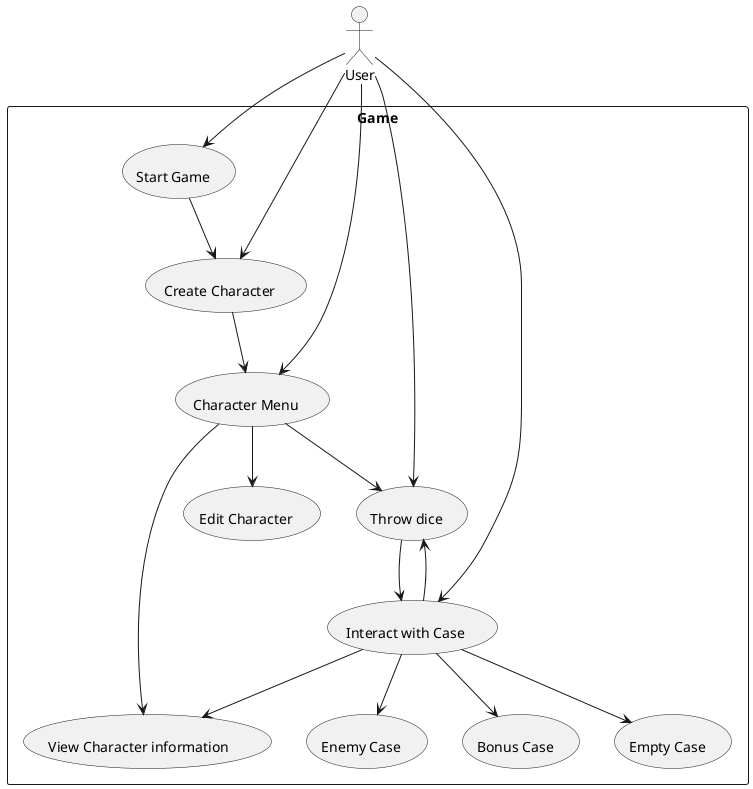@startuml
!define USECASE_COLOR #FFDDC1

actor User

rectangle "Game" {
    usecase "Start Game" as U1 << (U, USECASE_COLOR) >>
    usecase "Create Character" as U2 << (U, USECASE_COLOR) >>
    usecase "Character Menu" as U3 << (U, USECASE_COLOR) >>
    usecase "Throw dice" as U4 << (U, USECASE_COLOR) >>
    usecase "View Character information" as U5 << (U, USECASE_COLOR) >>
    usecase "Edit Character" as U6 << (U, USECASE_COLOR) >>
    usecase "Interact with Case" as U7 << (U, USECASE_COLOR) >>
    usecase "Empty Case" as U8 << (U, USECASE_COLOR) >>
    usecase "Enemy Case" as U9 << (U, USECASE_COLOR) >>
    usecase "Bonus Case" as U10 << (U, USECASE_COLOR) >>
}

User --> U1
User --> U2
User --> U3
User --> U4
User --> U7

U3 --> U4
U3 --> U5
U3 --> U6

U7 --> U8
U7 --> U9
U7 --> U10
U7 --> U5

U7 --> U4

U1 -down-> U2
U2 -down-> U3
U4 -down-> U7

@enduml
